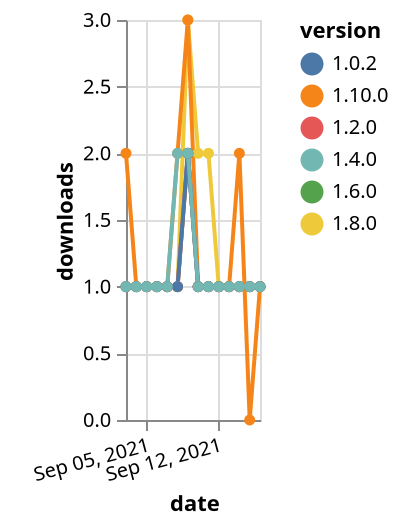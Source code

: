 {"$schema": "https://vega.github.io/schema/vega-lite/v5.json", "description": "A simple bar chart with embedded data.", "data": {"values": [{"date": "2021-09-03", "total": 172, "delta": 1, "version": "1.6.0"}, {"date": "2021-09-04", "total": 173, "delta": 1, "version": "1.6.0"}, {"date": "2021-09-05", "total": 174, "delta": 1, "version": "1.6.0"}, {"date": "2021-09-06", "total": 175, "delta": 1, "version": "1.6.0"}, {"date": "2021-09-07", "total": 176, "delta": 1, "version": "1.6.0"}, {"date": "2021-09-08", "total": 177, "delta": 1, "version": "1.6.0"}, {"date": "2021-09-09", "total": 179, "delta": 2, "version": "1.6.0"}, {"date": "2021-09-10", "total": 180, "delta": 1, "version": "1.6.0"}, {"date": "2021-09-11", "total": 181, "delta": 1, "version": "1.6.0"}, {"date": "2021-09-12", "total": 182, "delta": 1, "version": "1.6.0"}, {"date": "2021-09-13", "total": 183, "delta": 1, "version": "1.6.0"}, {"date": "2021-09-14", "total": 184, "delta": 1, "version": "1.6.0"}, {"date": "2021-09-15", "total": 185, "delta": 1, "version": "1.6.0"}, {"date": "2021-09-16", "total": 186, "delta": 1, "version": "1.6.0"}, {"date": "2021-09-03", "total": 200, "delta": 1, "version": "1.8.0"}, {"date": "2021-09-04", "total": 201, "delta": 1, "version": "1.8.0"}, {"date": "2021-09-05", "total": 202, "delta": 1, "version": "1.8.0"}, {"date": "2021-09-06", "total": 203, "delta": 1, "version": "1.8.0"}, {"date": "2021-09-07", "total": 204, "delta": 1, "version": "1.8.0"}, {"date": "2021-09-08", "total": 205, "delta": 1, "version": "1.8.0"}, {"date": "2021-09-09", "total": 208, "delta": 3, "version": "1.8.0"}, {"date": "2021-09-10", "total": 210, "delta": 2, "version": "1.8.0"}, {"date": "2021-09-11", "total": 212, "delta": 2, "version": "1.8.0"}, {"date": "2021-09-12", "total": 213, "delta": 1, "version": "1.8.0"}, {"date": "2021-09-13", "total": 214, "delta": 1, "version": "1.8.0"}, {"date": "2021-09-14", "total": 215, "delta": 1, "version": "1.8.0"}, {"date": "2021-09-15", "total": 216, "delta": 1, "version": "1.8.0"}, {"date": "2021-09-16", "total": 217, "delta": 1, "version": "1.8.0"}, {"date": "2021-09-03", "total": 127, "delta": 2, "version": "1.10.0"}, {"date": "2021-09-04", "total": 128, "delta": 1, "version": "1.10.0"}, {"date": "2021-09-05", "total": 129, "delta": 1, "version": "1.10.0"}, {"date": "2021-09-06", "total": 130, "delta": 1, "version": "1.10.0"}, {"date": "2021-09-07", "total": 131, "delta": 1, "version": "1.10.0"}, {"date": "2021-09-08", "total": 133, "delta": 2, "version": "1.10.0"}, {"date": "2021-09-09", "total": 136, "delta": 3, "version": "1.10.0"}, {"date": "2021-09-10", "total": 137, "delta": 1, "version": "1.10.0"}, {"date": "2021-09-11", "total": 138, "delta": 1, "version": "1.10.0"}, {"date": "2021-09-12", "total": 139, "delta": 1, "version": "1.10.0"}, {"date": "2021-09-13", "total": 140, "delta": 1, "version": "1.10.0"}, {"date": "2021-09-14", "total": 142, "delta": 2, "version": "1.10.0"}, {"date": "2021-09-15", "total": 142, "delta": 0, "version": "1.10.0"}, {"date": "2021-09-16", "total": 143, "delta": 1, "version": "1.10.0"}, {"date": "2021-09-03", "total": 214, "delta": 1, "version": "1.2.0"}, {"date": "2021-09-04", "total": 215, "delta": 1, "version": "1.2.0"}, {"date": "2021-09-05", "total": 216, "delta": 1, "version": "1.2.0"}, {"date": "2021-09-06", "total": 217, "delta": 1, "version": "1.2.0"}, {"date": "2021-09-07", "total": 218, "delta": 1, "version": "1.2.0"}, {"date": "2021-09-08", "total": 219, "delta": 1, "version": "1.2.0"}, {"date": "2021-09-09", "total": 221, "delta": 2, "version": "1.2.0"}, {"date": "2021-09-10", "total": 222, "delta": 1, "version": "1.2.0"}, {"date": "2021-09-11", "total": 223, "delta": 1, "version": "1.2.0"}, {"date": "2021-09-12", "total": 224, "delta": 1, "version": "1.2.0"}, {"date": "2021-09-13", "total": 225, "delta": 1, "version": "1.2.0"}, {"date": "2021-09-14", "total": 226, "delta": 1, "version": "1.2.0"}, {"date": "2021-09-15", "total": 227, "delta": 1, "version": "1.2.0"}, {"date": "2021-09-16", "total": 228, "delta": 1, "version": "1.2.0"}, {"date": "2021-09-03", "total": 260, "delta": 1, "version": "1.0.2"}, {"date": "2021-09-04", "total": 261, "delta": 1, "version": "1.0.2"}, {"date": "2021-09-05", "total": 262, "delta": 1, "version": "1.0.2"}, {"date": "2021-09-06", "total": 263, "delta": 1, "version": "1.0.2"}, {"date": "2021-09-07", "total": 264, "delta": 1, "version": "1.0.2"}, {"date": "2021-09-08", "total": 265, "delta": 1, "version": "1.0.2"}, {"date": "2021-09-09", "total": 267, "delta": 2, "version": "1.0.2"}, {"date": "2021-09-10", "total": 268, "delta": 1, "version": "1.0.2"}, {"date": "2021-09-11", "total": 269, "delta": 1, "version": "1.0.2"}, {"date": "2021-09-12", "total": 270, "delta": 1, "version": "1.0.2"}, {"date": "2021-09-13", "total": 271, "delta": 1, "version": "1.0.2"}, {"date": "2021-09-14", "total": 272, "delta": 1, "version": "1.0.2"}, {"date": "2021-09-15", "total": 273, "delta": 1, "version": "1.0.2"}, {"date": "2021-09-16", "total": 274, "delta": 1, "version": "1.0.2"}, {"date": "2021-09-03", "total": 202, "delta": 1, "version": "1.4.0"}, {"date": "2021-09-04", "total": 203, "delta": 1, "version": "1.4.0"}, {"date": "2021-09-05", "total": 204, "delta": 1, "version": "1.4.0"}, {"date": "2021-09-06", "total": 205, "delta": 1, "version": "1.4.0"}, {"date": "2021-09-07", "total": 206, "delta": 1, "version": "1.4.0"}, {"date": "2021-09-08", "total": 208, "delta": 2, "version": "1.4.0"}, {"date": "2021-09-09", "total": 210, "delta": 2, "version": "1.4.0"}, {"date": "2021-09-10", "total": 211, "delta": 1, "version": "1.4.0"}, {"date": "2021-09-11", "total": 212, "delta": 1, "version": "1.4.0"}, {"date": "2021-09-12", "total": 213, "delta": 1, "version": "1.4.0"}, {"date": "2021-09-13", "total": 214, "delta": 1, "version": "1.4.0"}, {"date": "2021-09-14", "total": 215, "delta": 1, "version": "1.4.0"}, {"date": "2021-09-15", "total": 216, "delta": 1, "version": "1.4.0"}, {"date": "2021-09-16", "total": 217, "delta": 1, "version": "1.4.0"}]}, "width": "container", "mark": {"type": "line", "point": {"filled": true}}, "encoding": {"x": {"field": "date", "type": "temporal", "timeUnit": "yearmonthdate", "title": "date", "axis": {"labelAngle": -15}}, "y": {"field": "delta", "type": "quantitative", "title": "downloads"}, "color": {"field": "version", "type": "nominal"}, "tooltip": {"field": "delta"}}}
